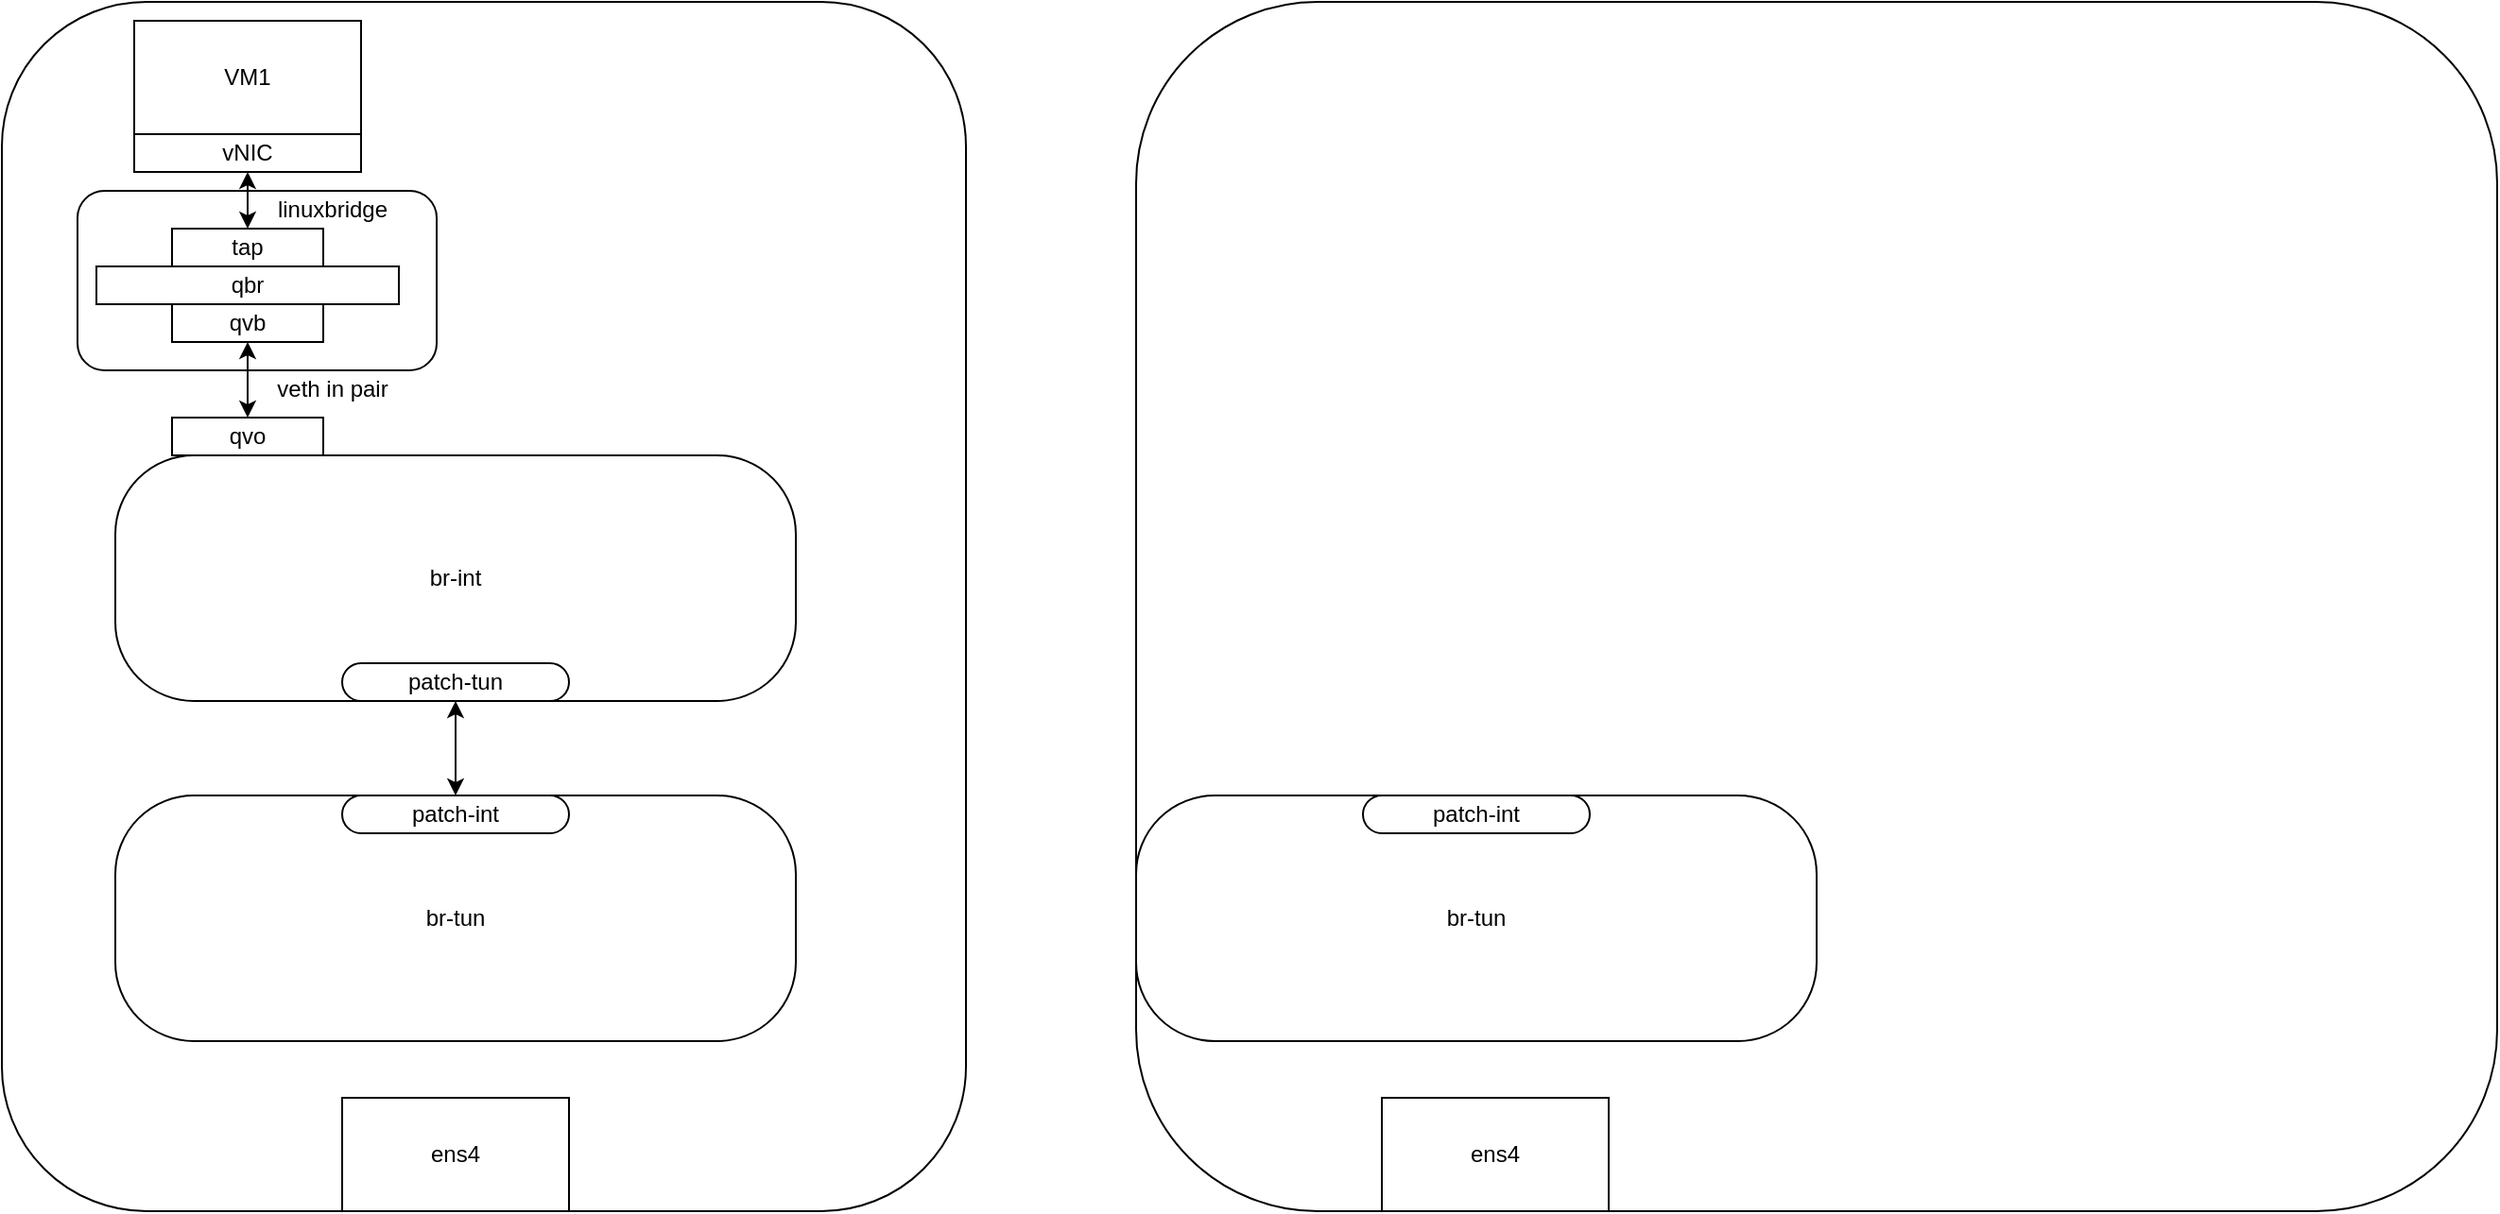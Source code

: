 <mxfile version="12.7.6" type="github">
  <diagram id="Ugx0VmlUpKDRqR6DWLST" name="Page-1">
    <mxGraphModel dx="1355" dy="741" grid="1" gridSize="10" guides="1" tooltips="1" connect="1" arrows="1" fold="1" page="1" pageScale="1" pageWidth="850" pageHeight="1100" math="0" shadow="0">
      <root>
        <mxCell id="0" />
        <mxCell id="1" parent="0" />
        <mxCell id="17chRcjesr2Qa1bXPgZT-1" value="" style="rounded=1;whiteSpace=wrap;html=1;" vertex="1" parent="1">
          <mxGeometry x="80" y="120" width="510" height="640" as="geometry" />
        </mxCell>
        <mxCell id="17chRcjesr2Qa1bXPgZT-2" value="VM1" style="rounded=0;whiteSpace=wrap;html=1;" vertex="1" parent="1">
          <mxGeometry x="150" y="130" width="120" height="60" as="geometry" />
        </mxCell>
        <mxCell id="17chRcjesr2Qa1bXPgZT-3" value="vNIC" style="rounded=0;whiteSpace=wrap;html=1;" vertex="1" parent="1">
          <mxGeometry x="150" y="190" width="120" height="20" as="geometry" />
        </mxCell>
        <mxCell id="17chRcjesr2Qa1bXPgZT-5" value="qvb" style="rounded=0;whiteSpace=wrap;html=1;" vertex="1" parent="1">
          <mxGeometry x="170" y="280" width="80" height="20" as="geometry" />
        </mxCell>
        <mxCell id="17chRcjesr2Qa1bXPgZT-6" value="qbr" style="rounded=0;whiteSpace=wrap;html=1;" vertex="1" parent="1">
          <mxGeometry x="130" y="260" width="160" height="20" as="geometry" />
        </mxCell>
        <mxCell id="17chRcjesr2Qa1bXPgZT-7" value="tap" style="rounded=0;whiteSpace=wrap;html=1;" vertex="1" parent="1">
          <mxGeometry x="170" y="240" width="80" height="20" as="geometry" />
        </mxCell>
        <mxCell id="17chRcjesr2Qa1bXPgZT-8" value="" style="rounded=1;whiteSpace=wrap;html=1;fillColor=none;" vertex="1" parent="1">
          <mxGeometry x="120" y="220" width="190" height="95" as="geometry" />
        </mxCell>
        <mxCell id="17chRcjesr2Qa1bXPgZT-9" value="linuxbridge" style="text;html=1;strokeColor=none;fillColor=none;align=center;verticalAlign=middle;whiteSpace=wrap;rounded=0;" vertex="1" parent="1">
          <mxGeometry x="205" y="220" width="100" height="20" as="geometry" />
        </mxCell>
        <mxCell id="17chRcjesr2Qa1bXPgZT-10" value="" style="endArrow=classic;startArrow=classic;html=1;entryX=0.5;entryY=0;entryDx=0;entryDy=0;exitX=0.5;exitY=1;exitDx=0;exitDy=0;" edge="1" parent="1" source="17chRcjesr2Qa1bXPgZT-3" target="17chRcjesr2Qa1bXPgZT-7">
          <mxGeometry width="50" height="50" relative="1" as="geometry">
            <mxPoint x="400" y="520" as="sourcePoint" />
            <mxPoint x="450" y="470" as="targetPoint" />
          </mxGeometry>
        </mxCell>
        <mxCell id="17chRcjesr2Qa1bXPgZT-11" value="" style="endArrow=classic;startArrow=classic;html=1;exitX=0.5;exitY=1;exitDx=0;exitDy=0;entryX=0.5;entryY=0;entryDx=0;entryDy=0;" edge="1" parent="1" source="17chRcjesr2Qa1bXPgZT-5" target="17chRcjesr2Qa1bXPgZT-12">
          <mxGeometry width="50" height="50" relative="1" as="geometry">
            <mxPoint x="400" y="520" as="sourcePoint" />
            <mxPoint x="450" y="470" as="targetPoint" />
          </mxGeometry>
        </mxCell>
        <mxCell id="17chRcjesr2Qa1bXPgZT-12" value="qvo" style="rounded=0;whiteSpace=wrap;html=1;" vertex="1" parent="1">
          <mxGeometry x="170" y="340" width="80" height="20" as="geometry" />
        </mxCell>
        <mxCell id="17chRcjesr2Qa1bXPgZT-13" value="br-int" style="rounded=1;whiteSpace=wrap;html=1;fillColor=none;arcSize=32;" vertex="1" parent="1">
          <mxGeometry x="140" y="360" width="360" height="130" as="geometry" />
        </mxCell>
        <mxCell id="17chRcjesr2Qa1bXPgZT-14" value="patch-tun" style="rounded=1;whiteSpace=wrap;html=1;fillColor=#ffffff;arcSize=50;" vertex="1" parent="1">
          <mxGeometry x="260" y="470" width="120" height="20" as="geometry" />
        </mxCell>
        <mxCell id="17chRcjesr2Qa1bXPgZT-15" value="br-tun" style="rounded=1;whiteSpace=wrap;html=1;fillColor=none;arcSize=32;" vertex="1" parent="1">
          <mxGeometry x="140" y="540" width="360" height="130" as="geometry" />
        </mxCell>
        <mxCell id="17chRcjesr2Qa1bXPgZT-16" value="patch-int" style="rounded=1;whiteSpace=wrap;html=1;fillColor=#ffffff;arcSize=50;" vertex="1" parent="1">
          <mxGeometry x="260" y="540" width="120" height="20" as="geometry" />
        </mxCell>
        <mxCell id="17chRcjesr2Qa1bXPgZT-17" value="" style="endArrow=classic;startArrow=classic;html=1;exitX=0.5;exitY=0;exitDx=0;exitDy=0;entryX=0.5;entryY=1;entryDx=0;entryDy=0;" edge="1" parent="1" source="17chRcjesr2Qa1bXPgZT-15" target="17chRcjesr2Qa1bXPgZT-13">
          <mxGeometry width="50" height="50" relative="1" as="geometry">
            <mxPoint x="400" y="520" as="sourcePoint" />
            <mxPoint x="450" y="470" as="targetPoint" />
          </mxGeometry>
        </mxCell>
        <mxCell id="17chRcjesr2Qa1bXPgZT-18" value="ens4" style="rounded=0;whiteSpace=wrap;html=1;fillColor=#ffffff;" vertex="1" parent="1">
          <mxGeometry x="260" y="700" width="120" height="60" as="geometry" />
        </mxCell>
        <mxCell id="17chRcjesr2Qa1bXPgZT-20" value="veth in pair" style="text;html=1;strokeColor=none;fillColor=none;align=center;verticalAlign=middle;whiteSpace=wrap;rounded=0;" vertex="1" parent="1">
          <mxGeometry x="210" y="315" width="90" height="20" as="geometry" />
        </mxCell>
        <mxCell id="17chRcjesr2Qa1bXPgZT-21" value="" style="rounded=1;whiteSpace=wrap;html=1;" vertex="1" parent="1">
          <mxGeometry x="680" y="120" width="720" height="640" as="geometry" />
        </mxCell>
        <mxCell id="17chRcjesr2Qa1bXPgZT-22" value="ens4" style="rounded=0;whiteSpace=wrap;html=1;fillColor=#ffffff;" vertex="1" parent="1">
          <mxGeometry x="810" y="700" width="120" height="60" as="geometry" />
        </mxCell>
        <mxCell id="17chRcjesr2Qa1bXPgZT-23" value="br-tun" style="rounded=1;whiteSpace=wrap;html=1;fillColor=none;arcSize=32;" vertex="1" parent="1">
          <mxGeometry x="680" y="540" width="360" height="130" as="geometry" />
        </mxCell>
        <mxCell id="17chRcjesr2Qa1bXPgZT-24" value="patch-int" style="rounded=1;whiteSpace=wrap;html=1;fillColor=#ffffff;arcSize=50;" vertex="1" parent="1">
          <mxGeometry x="800" y="540" width="120" height="20" as="geometry" />
        </mxCell>
      </root>
    </mxGraphModel>
  </diagram>
</mxfile>

